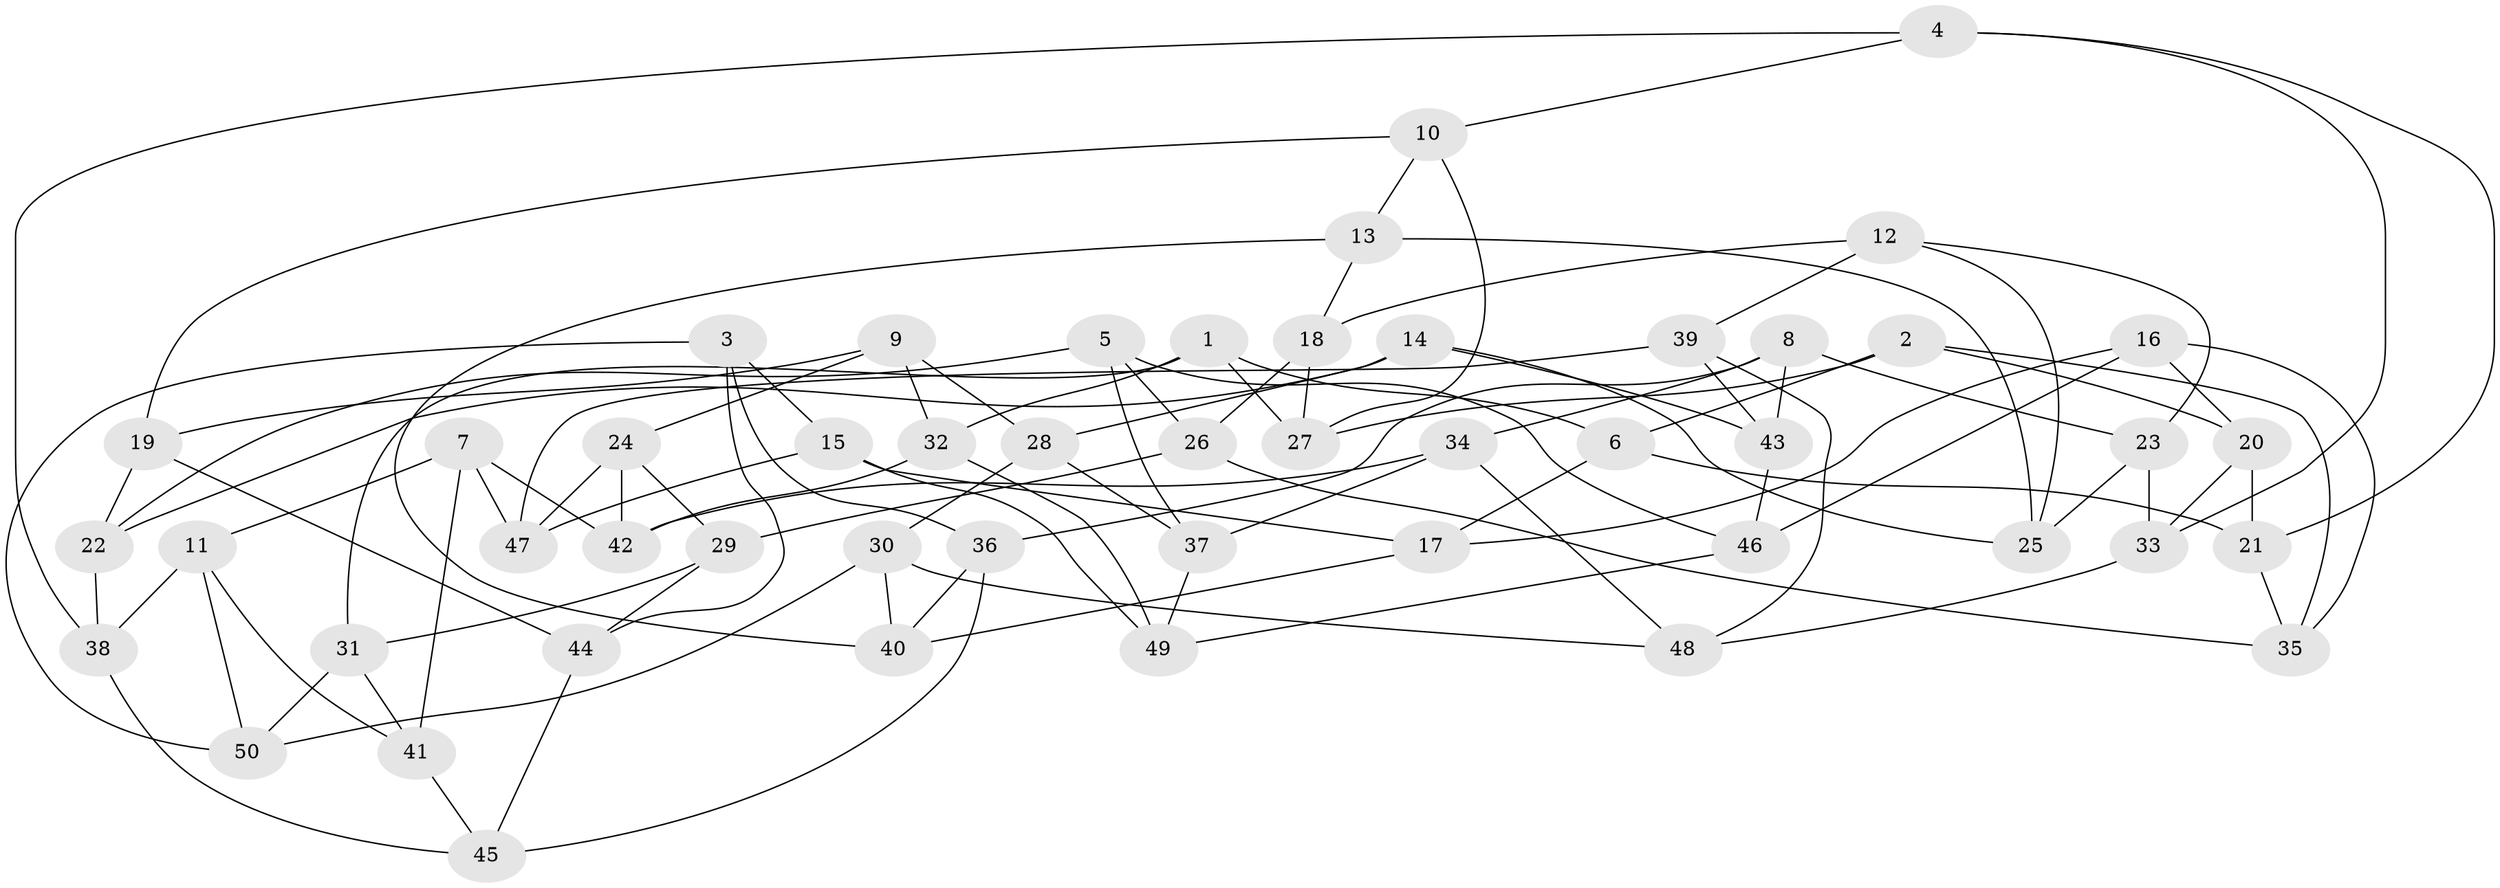 // coarse degree distribution, {3: 0.3333333333333333, 4: 0.2, 5: 0.13333333333333333, 6: 0.13333333333333333, 1: 0.06666666666666667, 9: 0.06666666666666667, 7: 0.06666666666666667}
// Generated by graph-tools (version 1.1) at 2025/03/03/04/25 22:03:11]
// undirected, 50 vertices, 100 edges
graph export_dot {
graph [start="1"]
  node [color=gray90,style=filled];
  1;
  2;
  3;
  4;
  5;
  6;
  7;
  8;
  9;
  10;
  11;
  12;
  13;
  14;
  15;
  16;
  17;
  18;
  19;
  20;
  21;
  22;
  23;
  24;
  25;
  26;
  27;
  28;
  29;
  30;
  31;
  32;
  33;
  34;
  35;
  36;
  37;
  38;
  39;
  40;
  41;
  42;
  43;
  44;
  45;
  46;
  47;
  48;
  49;
  50;
  1 -- 32;
  1 -- 6;
  1 -- 27;
  1 -- 31;
  2 -- 35;
  2 -- 20;
  2 -- 27;
  2 -- 6;
  3 -- 15;
  3 -- 36;
  3 -- 44;
  3 -- 50;
  4 -- 33;
  4 -- 21;
  4 -- 10;
  4 -- 38;
  5 -- 22;
  5 -- 46;
  5 -- 26;
  5 -- 37;
  6 -- 21;
  6 -- 17;
  7 -- 47;
  7 -- 42;
  7 -- 41;
  7 -- 11;
  8 -- 23;
  8 -- 36;
  8 -- 34;
  8 -- 43;
  9 -- 28;
  9 -- 32;
  9 -- 19;
  9 -- 24;
  10 -- 27;
  10 -- 19;
  10 -- 13;
  11 -- 50;
  11 -- 41;
  11 -- 38;
  12 -- 39;
  12 -- 23;
  12 -- 18;
  12 -- 25;
  13 -- 25;
  13 -- 18;
  13 -- 40;
  14 -- 22;
  14 -- 28;
  14 -- 25;
  14 -- 43;
  15 -- 17;
  15 -- 49;
  15 -- 47;
  16 -- 46;
  16 -- 35;
  16 -- 20;
  16 -- 17;
  17 -- 40;
  18 -- 26;
  18 -- 27;
  19 -- 44;
  19 -- 22;
  20 -- 21;
  20 -- 33;
  21 -- 35;
  22 -- 38;
  23 -- 25;
  23 -- 33;
  24 -- 42;
  24 -- 47;
  24 -- 29;
  26 -- 35;
  26 -- 29;
  28 -- 37;
  28 -- 30;
  29 -- 44;
  29 -- 31;
  30 -- 40;
  30 -- 50;
  30 -- 48;
  31 -- 50;
  31 -- 41;
  32 -- 42;
  32 -- 49;
  33 -- 48;
  34 -- 37;
  34 -- 48;
  34 -- 42;
  36 -- 40;
  36 -- 45;
  37 -- 49;
  38 -- 45;
  39 -- 43;
  39 -- 48;
  39 -- 47;
  41 -- 45;
  43 -- 46;
  44 -- 45;
  46 -- 49;
}
